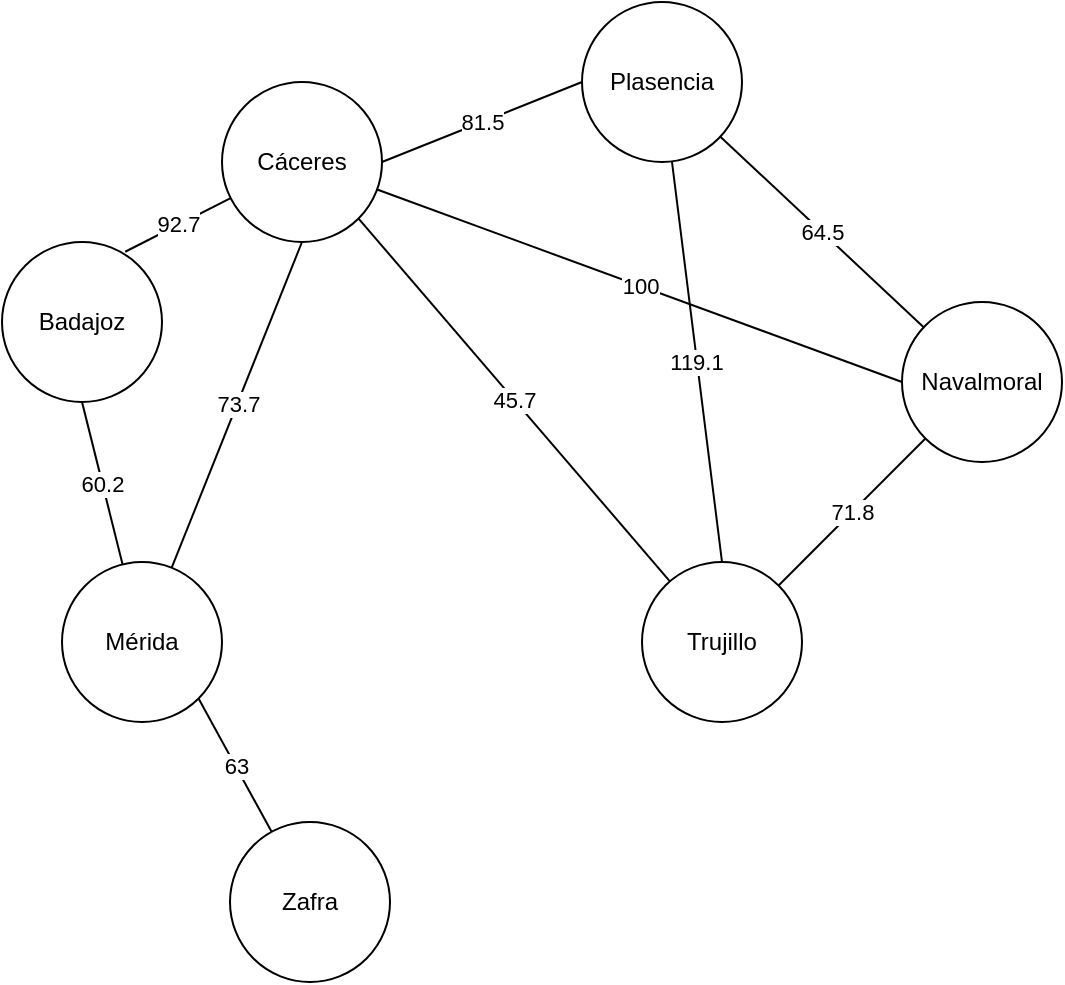 <mxfile version="15.7.3" type="device"><diagram id="dBudCIXfBQcMA8rhS9Gm" name="Page-1"><mxGraphModel dx="582" dy="653" grid="1" gridSize="10" guides="1" tooltips="1" connect="1" arrows="1" fold="1" page="1" pageScale="1" pageWidth="827" pageHeight="1169" math="0" shadow="0"><root><mxCell id="0"/><mxCell id="1" parent="0"/><mxCell id="8-ETba3U1CTB1_qtAk3n-13" value="73.7" style="edgeStyle=none;rounded=0;orthogonalLoop=1;jettySize=auto;html=1;exitX=0.5;exitY=1;exitDx=0;exitDy=0;endArrow=none;endFill=0;" edge="1" parent="1" source="8-ETba3U1CTB1_qtAk3n-1" target="8-ETba3U1CTB1_qtAk3n-3"><mxGeometry relative="1" as="geometry"/></mxCell><mxCell id="8-ETba3U1CTB1_qtAk3n-15" value="45.7" style="edgeStyle=none;rounded=0;orthogonalLoop=1;jettySize=auto;html=1;exitX=1;exitY=1;exitDx=0;exitDy=0;endArrow=none;endFill=0;" edge="1" parent="1" source="8-ETba3U1CTB1_qtAk3n-1" target="8-ETba3U1CTB1_qtAk3n-7"><mxGeometry relative="1" as="geometry"/></mxCell><mxCell id="8-ETba3U1CTB1_qtAk3n-1" value="Cáceres" style="ellipse;whiteSpace=wrap;html=1;aspect=fixed;" vertex="1" parent="1"><mxGeometry x="330" y="90" width="80" height="80" as="geometry"/></mxCell><mxCell id="8-ETba3U1CTB1_qtAk3n-8" value="92.7" style="rounded=0;orthogonalLoop=1;jettySize=auto;html=1;exitX=0.77;exitY=0.061;exitDx=0;exitDy=0;endArrow=none;endFill=0;exitPerimeter=0;" edge="1" parent="1" source="8-ETba3U1CTB1_qtAk3n-2" target="8-ETba3U1CTB1_qtAk3n-1"><mxGeometry relative="1" as="geometry"/></mxCell><mxCell id="8-ETba3U1CTB1_qtAk3n-11" value="60.2" style="edgeStyle=none;rounded=0;orthogonalLoop=1;jettySize=auto;html=1;exitX=0.5;exitY=1;exitDx=0;exitDy=0;endArrow=none;endFill=0;" edge="1" parent="1" source="8-ETba3U1CTB1_qtAk3n-2" target="8-ETba3U1CTB1_qtAk3n-3"><mxGeometry relative="1" as="geometry"/></mxCell><mxCell id="8-ETba3U1CTB1_qtAk3n-2" value="Badajoz" style="ellipse;whiteSpace=wrap;html=1;aspect=fixed;" vertex="1" parent="1"><mxGeometry x="220" y="170" width="80" height="80" as="geometry"/></mxCell><mxCell id="8-ETba3U1CTB1_qtAk3n-12" value="63" style="edgeStyle=none;rounded=0;orthogonalLoop=1;jettySize=auto;html=1;exitX=1;exitY=1;exitDx=0;exitDy=0;endArrow=none;endFill=0;" edge="1" parent="1" source="8-ETba3U1CTB1_qtAk3n-3" target="8-ETba3U1CTB1_qtAk3n-5"><mxGeometry relative="1" as="geometry"/></mxCell><mxCell id="8-ETba3U1CTB1_qtAk3n-3" value="Mérida" style="ellipse;whiteSpace=wrap;html=1;aspect=fixed;" vertex="1" parent="1"><mxGeometry x="250" y="330" width="80" height="80" as="geometry"/></mxCell><mxCell id="8-ETba3U1CTB1_qtAk3n-4" value="Plasencia" style="ellipse;whiteSpace=wrap;html=1;aspect=fixed;" vertex="1" parent="1"><mxGeometry x="510" y="50" width="80" height="80" as="geometry"/></mxCell><mxCell id="8-ETba3U1CTB1_qtAk3n-5" value="Zafra" style="ellipse;whiteSpace=wrap;html=1;aspect=fixed;" vertex="1" parent="1"><mxGeometry x="334" y="460" width="80" height="80" as="geometry"/></mxCell><mxCell id="8-ETba3U1CTB1_qtAk3n-14" value="100" style="edgeStyle=none;rounded=0;orthogonalLoop=1;jettySize=auto;html=1;exitX=0;exitY=0.5;exitDx=0;exitDy=0;endArrow=none;endFill=0;" edge="1" parent="1" source="8-ETba3U1CTB1_qtAk3n-6" target="8-ETba3U1CTB1_qtAk3n-1"><mxGeometry relative="1" as="geometry"/></mxCell><mxCell id="8-ETba3U1CTB1_qtAk3n-6" value="Navalmoral" style="ellipse;whiteSpace=wrap;html=1;aspect=fixed;" vertex="1" parent="1"><mxGeometry x="670" y="200" width="80" height="80" as="geometry"/></mxCell><mxCell id="8-ETba3U1CTB1_qtAk3n-18" value="119.1" style="edgeStyle=none;rounded=0;orthogonalLoop=1;jettySize=auto;html=1;exitX=0.5;exitY=0;exitDx=0;exitDy=0;endArrow=none;endFill=0;" edge="1" parent="1" source="8-ETba3U1CTB1_qtAk3n-7" target="8-ETba3U1CTB1_qtAk3n-4"><mxGeometry relative="1" as="geometry"/></mxCell><mxCell id="8-ETba3U1CTB1_qtAk3n-19" value="71.8" style="edgeStyle=none;rounded=0;orthogonalLoop=1;jettySize=auto;html=1;exitX=1;exitY=0;exitDx=0;exitDy=0;endArrow=none;endFill=0;" edge="1" parent="1" source="8-ETba3U1CTB1_qtAk3n-7" target="8-ETba3U1CTB1_qtAk3n-6"><mxGeometry relative="1" as="geometry"/></mxCell><mxCell id="8-ETba3U1CTB1_qtAk3n-7" value="Trujillo" style="ellipse;whiteSpace=wrap;html=1;aspect=fixed;" vertex="1" parent="1"><mxGeometry x="540" y="330" width="80" height="80" as="geometry"/></mxCell><mxCell id="8-ETba3U1CTB1_qtAk3n-9" value="81.5" style="rounded=0;orthogonalLoop=1;jettySize=auto;html=1;exitX=1;exitY=0.5;exitDx=0;exitDy=0;endArrow=none;endFill=0;entryX=0;entryY=0.5;entryDx=0;entryDy=0;" edge="1" parent="1" source="8-ETba3U1CTB1_qtAk3n-1" target="8-ETba3U1CTB1_qtAk3n-4"><mxGeometry relative="1" as="geometry"><mxPoint x="341.6" y="214.88" as="sourcePoint"/><mxPoint x="361.728" y="175.583" as="targetPoint"/></mxGeometry></mxCell><mxCell id="8-ETba3U1CTB1_qtAk3n-10" value="64.5" style="rounded=0;orthogonalLoop=1;jettySize=auto;html=1;endArrow=none;endFill=0;" edge="1" parent="1" source="8-ETba3U1CTB1_qtAk3n-6" target="8-ETba3U1CTB1_qtAk3n-4"><mxGeometry relative="1" as="geometry"><mxPoint x="351.6" y="224.88" as="sourcePoint"/><mxPoint x="371.728" y="185.583" as="targetPoint"/></mxGeometry></mxCell></root></mxGraphModel></diagram></mxfile>